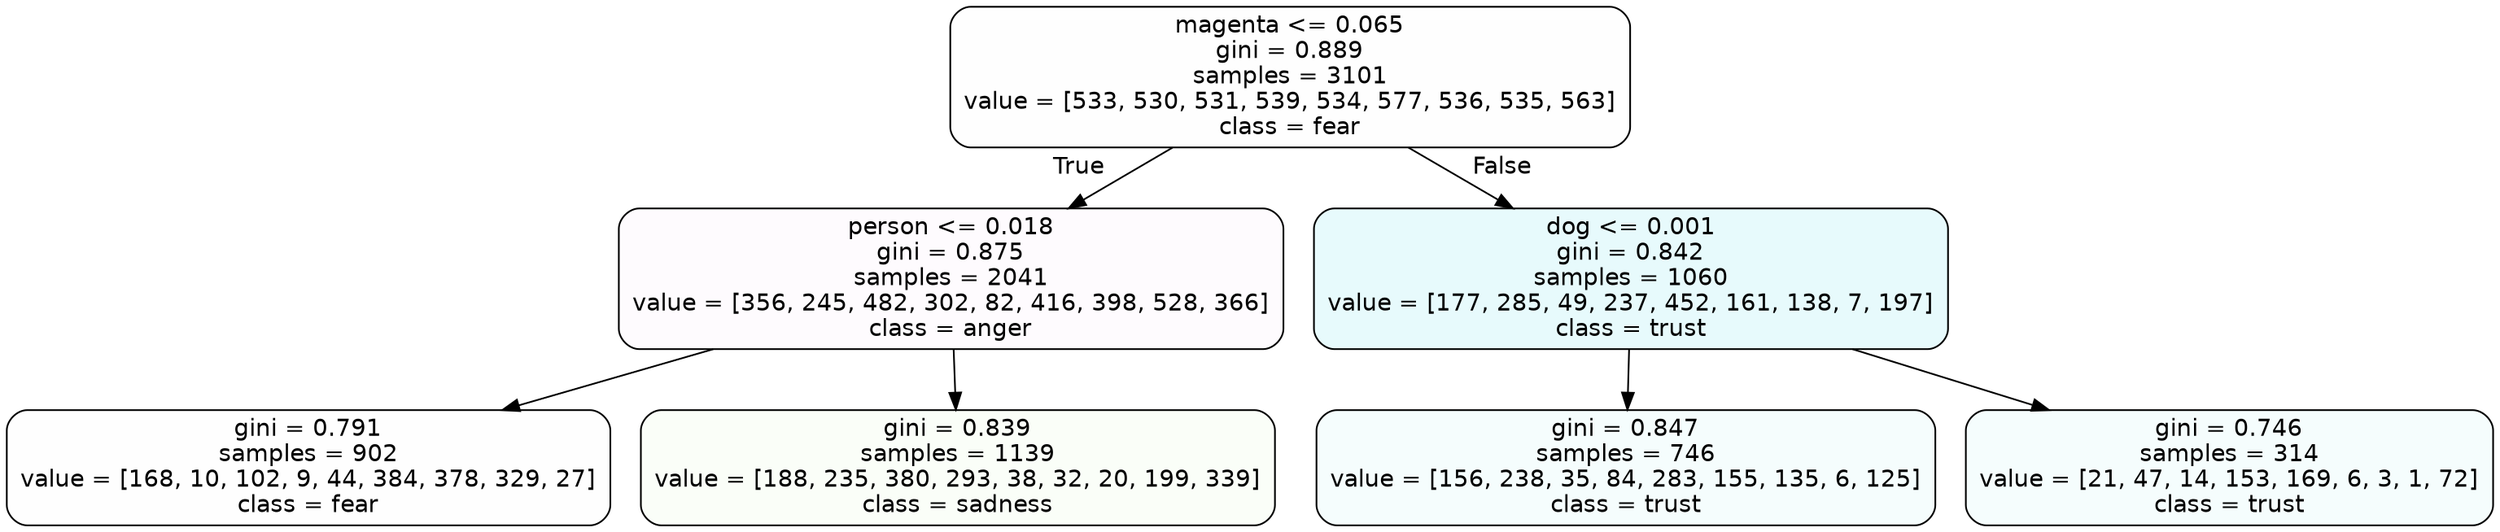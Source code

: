 digraph Tree {
node [shape=box, style="filled, rounded", color="black", fontname=helvetica] ;
edge [fontname=helvetica] ;
0 [label="magenta <= 0.065\ngini = 0.889\nsamples = 3101\nvalue = [533, 530, 531, 539, 534, 577, 536, 535, 563]\nclass = fear", fillcolor="#3964e501"] ;
1 [label="person <= 0.018\ngini = 0.875\nsamples = 2041\nvalue = [356, 245, 482, 302, 82, 416, 398, 528, 366]\nclass = anger", fillcolor="#e539d704"] ;
0 -> 1 [labeldistance=2.5, labelangle=45, headlabel="True"] ;
2 [label="gini = 0.791\nsamples = 902\nvalue = [168, 10, 102, 9, 44, 384, 378, 329, 27]\nclass = fear", fillcolor="#3964e501"] ;
1 -> 2 ;
3 [label="gini = 0.839\nsamples = 1139\nvalue = [188, 235, 380, 293, 38, 32, 20, 199, 339]\nclass = sadness", fillcolor="#64e53908"] ;
1 -> 3 ;
4 [label="dog <= 0.001\ngini = 0.842\nsamples = 1060\nvalue = [177, 285, 49, 237, 452, 161, 138, 7, 197]\nclass = trust", fillcolor="#39d7e51e"] ;
0 -> 4 [labeldistance=2.5, labelangle=-45, headlabel="False"] ;
5 [label="gini = 0.847\nsamples = 746\nvalue = [156, 238, 35, 84, 283, 155, 135, 6, 125]\nclass = trust", fillcolor="#39d7e50c"] ;
4 -> 5 ;
6 [label="gini = 0.746\nsamples = 314\nvalue = [21, 47, 14, 153, 169, 6, 3, 1, 72]\nclass = trust", fillcolor="#39d7e50c"] ;
4 -> 6 ;
}